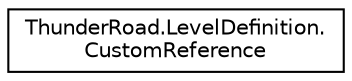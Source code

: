 digraph "Graphical Class Hierarchy"
{
 // LATEX_PDF_SIZE
  edge [fontname="Helvetica",fontsize="10",labelfontname="Helvetica",labelfontsize="10"];
  node [fontname="Helvetica",fontsize="10",shape=record];
  rankdir="LR";
  Node0 [label="ThunderRoad.LevelDefinition.\lCustomReference",height=0.2,width=0.4,color="black", fillcolor="white", style="filled",URL="$class_thunder_road_1_1_level_definition_1_1_custom_reference.html",tooltip="Class CustomReference."];
}
